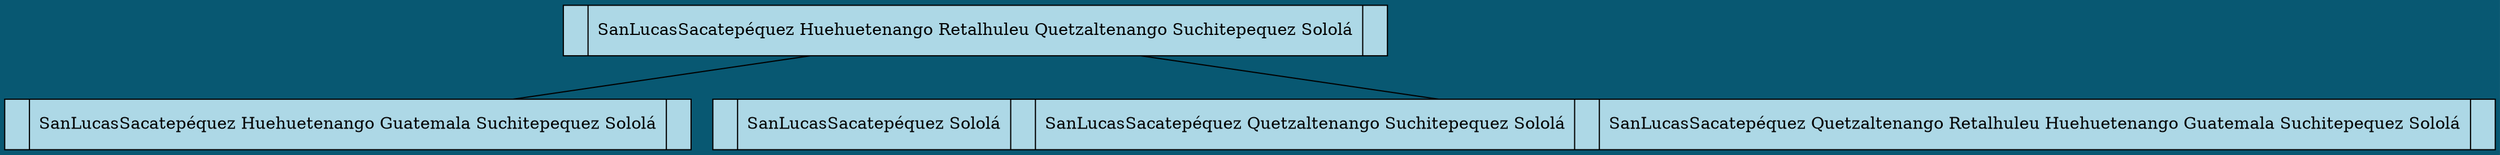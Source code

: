 digraph ArbolB {
bgcolor=" #085872";
 node [shape=record, style=filled, fillcolor=lightblue, height=0.6, width=1.5];
    edge [arrowhead=none]; 
482911126 [label="<f0> |  SanLucasSacatepéquez Huehuetenango Retalhuleu Quetzaltenango Suchitepequez Sololá  | "];
482911126 -> 1689980697;
1689980697 [label="    <f0> |  SanLucasSacatepéquez Huehuetenango Guatemala Suchitepequez Sololá  | "];
482911126 -> 1991554089;
1991554089 [label="    <f0> |  SanLucasSacatepéquez Sololá  | <f1> |  SanLucasSacatepéquez Quetzaltenango Suchitepequez Sololá  | <f2> |  SanLucasSacatepéquez Quetzaltenango Retalhuleu Huehuetenango Guatemala Suchitepequez Sololá  | "];
}
